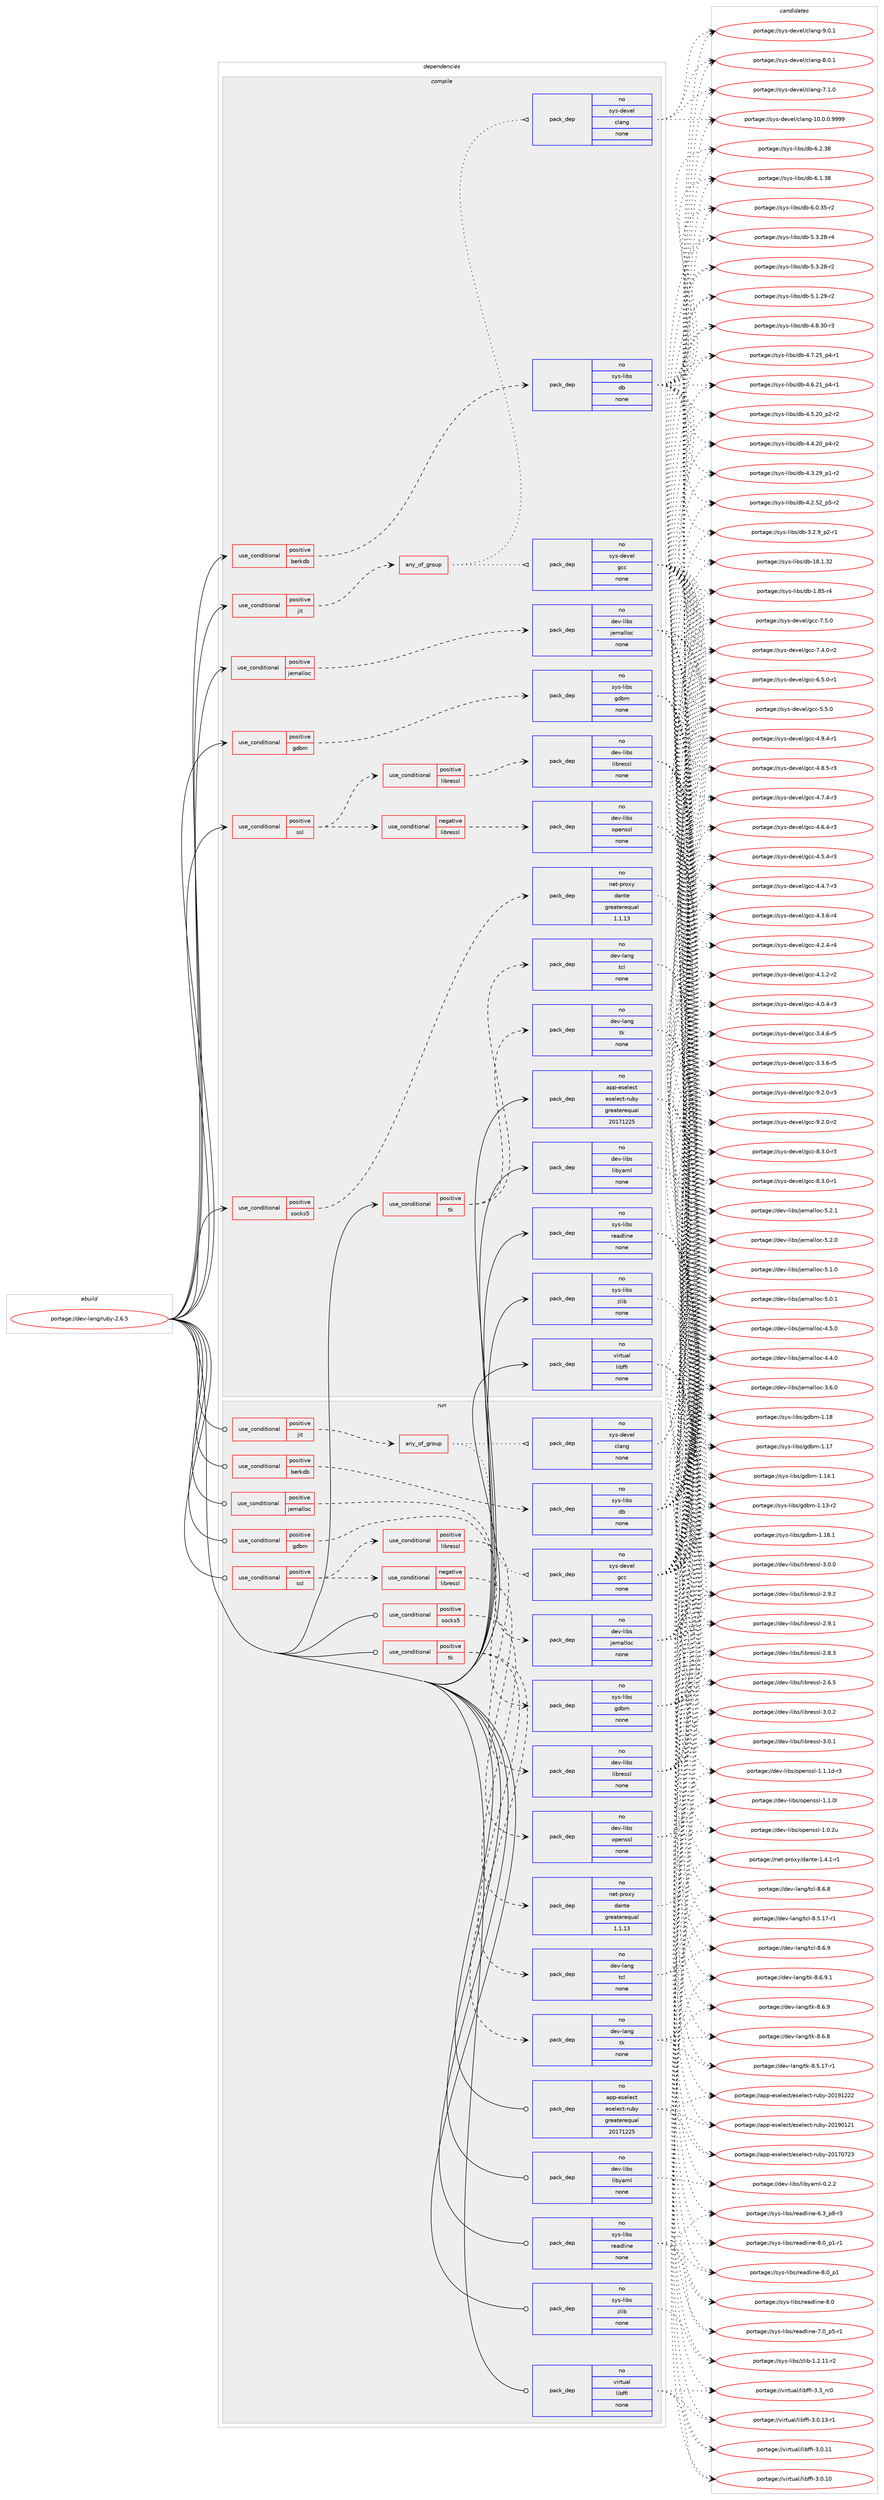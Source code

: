 digraph prolog {

# *************
# Graph options
# *************

newrank=true;
concentrate=true;
compound=true;
graph [rankdir=LR,fontname=Helvetica,fontsize=10,ranksep=1.5];#, ranksep=2.5, nodesep=0.2];
edge  [arrowhead=vee];
node  [fontname=Helvetica,fontsize=10];

# **********
# The ebuild
# **********

subgraph cluster_leftcol {
color=gray;
label=<<i>ebuild</i>>;
id [label="portage://dev-lang/ruby-2.6.5", color=red, width=4, href="../dev-lang/ruby-2.6.5.svg"];
}

# ****************
# The dependencies
# ****************

subgraph cluster_midcol {
color=gray;
label=<<i>dependencies</i>>;
subgraph cluster_compile {
fillcolor="#eeeeee";
style=filled;
label=<<i>compile</i>>;
subgraph cond126862 {
dependency518578 [label=<<TABLE BORDER="0" CELLBORDER="1" CELLSPACING="0" CELLPADDING="4"><TR><TD ROWSPAN="3" CELLPADDING="10">use_conditional</TD></TR><TR><TD>positive</TD></TR><TR><TD>berkdb</TD></TR></TABLE>>, shape=none, color=red];
subgraph pack386271 {
dependency518579 [label=<<TABLE BORDER="0" CELLBORDER="1" CELLSPACING="0" CELLPADDING="4" WIDTH="220"><TR><TD ROWSPAN="6" CELLPADDING="30">pack_dep</TD></TR><TR><TD WIDTH="110">no</TD></TR><TR><TD>sys-libs</TD></TR><TR><TD>db</TD></TR><TR><TD>none</TD></TR><TR><TD></TD></TR></TABLE>>, shape=none, color=blue];
}
dependency518578:e -> dependency518579:w [weight=20,style="dashed",arrowhead="vee"];
}
id:e -> dependency518578:w [weight=20,style="solid",arrowhead="vee"];
subgraph cond126863 {
dependency518580 [label=<<TABLE BORDER="0" CELLBORDER="1" CELLSPACING="0" CELLPADDING="4"><TR><TD ROWSPAN="3" CELLPADDING="10">use_conditional</TD></TR><TR><TD>positive</TD></TR><TR><TD>gdbm</TD></TR></TABLE>>, shape=none, color=red];
subgraph pack386272 {
dependency518581 [label=<<TABLE BORDER="0" CELLBORDER="1" CELLSPACING="0" CELLPADDING="4" WIDTH="220"><TR><TD ROWSPAN="6" CELLPADDING="30">pack_dep</TD></TR><TR><TD WIDTH="110">no</TD></TR><TR><TD>sys-libs</TD></TR><TR><TD>gdbm</TD></TR><TR><TD>none</TD></TR><TR><TD></TD></TR></TABLE>>, shape=none, color=blue];
}
dependency518580:e -> dependency518581:w [weight=20,style="dashed",arrowhead="vee"];
}
id:e -> dependency518580:w [weight=20,style="solid",arrowhead="vee"];
subgraph cond126864 {
dependency518582 [label=<<TABLE BORDER="0" CELLBORDER="1" CELLSPACING="0" CELLPADDING="4"><TR><TD ROWSPAN="3" CELLPADDING="10">use_conditional</TD></TR><TR><TD>positive</TD></TR><TR><TD>jemalloc</TD></TR></TABLE>>, shape=none, color=red];
subgraph pack386273 {
dependency518583 [label=<<TABLE BORDER="0" CELLBORDER="1" CELLSPACING="0" CELLPADDING="4" WIDTH="220"><TR><TD ROWSPAN="6" CELLPADDING="30">pack_dep</TD></TR><TR><TD WIDTH="110">no</TD></TR><TR><TD>dev-libs</TD></TR><TR><TD>jemalloc</TD></TR><TR><TD>none</TD></TR><TR><TD></TD></TR></TABLE>>, shape=none, color=blue];
}
dependency518582:e -> dependency518583:w [weight=20,style="dashed",arrowhead="vee"];
}
id:e -> dependency518582:w [weight=20,style="solid",arrowhead="vee"];
subgraph cond126865 {
dependency518584 [label=<<TABLE BORDER="0" CELLBORDER="1" CELLSPACING="0" CELLPADDING="4"><TR><TD ROWSPAN="3" CELLPADDING="10">use_conditional</TD></TR><TR><TD>positive</TD></TR><TR><TD>jit</TD></TR></TABLE>>, shape=none, color=red];
subgraph any5208 {
dependency518585 [label=<<TABLE BORDER="0" CELLBORDER="1" CELLSPACING="0" CELLPADDING="4"><TR><TD CELLPADDING="10">any_of_group</TD></TR></TABLE>>, shape=none, color=red];subgraph pack386274 {
dependency518586 [label=<<TABLE BORDER="0" CELLBORDER="1" CELLSPACING="0" CELLPADDING="4" WIDTH="220"><TR><TD ROWSPAN="6" CELLPADDING="30">pack_dep</TD></TR><TR><TD WIDTH="110">no</TD></TR><TR><TD>sys-devel</TD></TR><TR><TD>gcc</TD></TR><TR><TD>none</TD></TR><TR><TD></TD></TR></TABLE>>, shape=none, color=blue];
}
dependency518585:e -> dependency518586:w [weight=20,style="dotted",arrowhead="oinv"];
subgraph pack386275 {
dependency518587 [label=<<TABLE BORDER="0" CELLBORDER="1" CELLSPACING="0" CELLPADDING="4" WIDTH="220"><TR><TD ROWSPAN="6" CELLPADDING="30">pack_dep</TD></TR><TR><TD WIDTH="110">no</TD></TR><TR><TD>sys-devel</TD></TR><TR><TD>clang</TD></TR><TR><TD>none</TD></TR><TR><TD></TD></TR></TABLE>>, shape=none, color=blue];
}
dependency518585:e -> dependency518587:w [weight=20,style="dotted",arrowhead="oinv"];
}
dependency518584:e -> dependency518585:w [weight=20,style="dashed",arrowhead="vee"];
}
id:e -> dependency518584:w [weight=20,style="solid",arrowhead="vee"];
subgraph cond126866 {
dependency518588 [label=<<TABLE BORDER="0" CELLBORDER="1" CELLSPACING="0" CELLPADDING="4"><TR><TD ROWSPAN="3" CELLPADDING="10">use_conditional</TD></TR><TR><TD>positive</TD></TR><TR><TD>socks5</TD></TR></TABLE>>, shape=none, color=red];
subgraph pack386276 {
dependency518589 [label=<<TABLE BORDER="0" CELLBORDER="1" CELLSPACING="0" CELLPADDING="4" WIDTH="220"><TR><TD ROWSPAN="6" CELLPADDING="30">pack_dep</TD></TR><TR><TD WIDTH="110">no</TD></TR><TR><TD>net-proxy</TD></TR><TR><TD>dante</TD></TR><TR><TD>greaterequal</TD></TR><TR><TD>1.1.13</TD></TR></TABLE>>, shape=none, color=blue];
}
dependency518588:e -> dependency518589:w [weight=20,style="dashed",arrowhead="vee"];
}
id:e -> dependency518588:w [weight=20,style="solid",arrowhead="vee"];
subgraph cond126867 {
dependency518590 [label=<<TABLE BORDER="0" CELLBORDER="1" CELLSPACING="0" CELLPADDING="4"><TR><TD ROWSPAN="3" CELLPADDING="10">use_conditional</TD></TR><TR><TD>positive</TD></TR><TR><TD>ssl</TD></TR></TABLE>>, shape=none, color=red];
subgraph cond126868 {
dependency518591 [label=<<TABLE BORDER="0" CELLBORDER="1" CELLSPACING="0" CELLPADDING="4"><TR><TD ROWSPAN="3" CELLPADDING="10">use_conditional</TD></TR><TR><TD>negative</TD></TR><TR><TD>libressl</TD></TR></TABLE>>, shape=none, color=red];
subgraph pack386277 {
dependency518592 [label=<<TABLE BORDER="0" CELLBORDER="1" CELLSPACING="0" CELLPADDING="4" WIDTH="220"><TR><TD ROWSPAN="6" CELLPADDING="30">pack_dep</TD></TR><TR><TD WIDTH="110">no</TD></TR><TR><TD>dev-libs</TD></TR><TR><TD>openssl</TD></TR><TR><TD>none</TD></TR><TR><TD></TD></TR></TABLE>>, shape=none, color=blue];
}
dependency518591:e -> dependency518592:w [weight=20,style="dashed",arrowhead="vee"];
}
dependency518590:e -> dependency518591:w [weight=20,style="dashed",arrowhead="vee"];
subgraph cond126869 {
dependency518593 [label=<<TABLE BORDER="0" CELLBORDER="1" CELLSPACING="0" CELLPADDING="4"><TR><TD ROWSPAN="3" CELLPADDING="10">use_conditional</TD></TR><TR><TD>positive</TD></TR><TR><TD>libressl</TD></TR></TABLE>>, shape=none, color=red];
subgraph pack386278 {
dependency518594 [label=<<TABLE BORDER="0" CELLBORDER="1" CELLSPACING="0" CELLPADDING="4" WIDTH="220"><TR><TD ROWSPAN="6" CELLPADDING="30">pack_dep</TD></TR><TR><TD WIDTH="110">no</TD></TR><TR><TD>dev-libs</TD></TR><TR><TD>libressl</TD></TR><TR><TD>none</TD></TR><TR><TD></TD></TR></TABLE>>, shape=none, color=blue];
}
dependency518593:e -> dependency518594:w [weight=20,style="dashed",arrowhead="vee"];
}
dependency518590:e -> dependency518593:w [weight=20,style="dashed",arrowhead="vee"];
}
id:e -> dependency518590:w [weight=20,style="solid",arrowhead="vee"];
subgraph cond126870 {
dependency518595 [label=<<TABLE BORDER="0" CELLBORDER="1" CELLSPACING="0" CELLPADDING="4"><TR><TD ROWSPAN="3" CELLPADDING="10">use_conditional</TD></TR><TR><TD>positive</TD></TR><TR><TD>tk</TD></TR></TABLE>>, shape=none, color=red];
subgraph pack386279 {
dependency518596 [label=<<TABLE BORDER="0" CELLBORDER="1" CELLSPACING="0" CELLPADDING="4" WIDTH="220"><TR><TD ROWSPAN="6" CELLPADDING="30">pack_dep</TD></TR><TR><TD WIDTH="110">no</TD></TR><TR><TD>dev-lang</TD></TR><TR><TD>tcl</TD></TR><TR><TD>none</TD></TR><TR><TD></TD></TR></TABLE>>, shape=none, color=blue];
}
dependency518595:e -> dependency518596:w [weight=20,style="dashed",arrowhead="vee"];
subgraph pack386280 {
dependency518597 [label=<<TABLE BORDER="0" CELLBORDER="1" CELLSPACING="0" CELLPADDING="4" WIDTH="220"><TR><TD ROWSPAN="6" CELLPADDING="30">pack_dep</TD></TR><TR><TD WIDTH="110">no</TD></TR><TR><TD>dev-lang</TD></TR><TR><TD>tk</TD></TR><TR><TD>none</TD></TR><TR><TD></TD></TR></TABLE>>, shape=none, color=blue];
}
dependency518595:e -> dependency518597:w [weight=20,style="dashed",arrowhead="vee"];
}
id:e -> dependency518595:w [weight=20,style="solid",arrowhead="vee"];
subgraph pack386281 {
dependency518598 [label=<<TABLE BORDER="0" CELLBORDER="1" CELLSPACING="0" CELLPADDING="4" WIDTH="220"><TR><TD ROWSPAN="6" CELLPADDING="30">pack_dep</TD></TR><TR><TD WIDTH="110">no</TD></TR><TR><TD>app-eselect</TD></TR><TR><TD>eselect-ruby</TD></TR><TR><TD>greaterequal</TD></TR><TR><TD>20171225</TD></TR></TABLE>>, shape=none, color=blue];
}
id:e -> dependency518598:w [weight=20,style="solid",arrowhead="vee"];
subgraph pack386282 {
dependency518599 [label=<<TABLE BORDER="0" CELLBORDER="1" CELLSPACING="0" CELLPADDING="4" WIDTH="220"><TR><TD ROWSPAN="6" CELLPADDING="30">pack_dep</TD></TR><TR><TD WIDTH="110">no</TD></TR><TR><TD>dev-libs</TD></TR><TR><TD>libyaml</TD></TR><TR><TD>none</TD></TR><TR><TD></TD></TR></TABLE>>, shape=none, color=blue];
}
id:e -> dependency518599:w [weight=20,style="solid",arrowhead="vee"];
subgraph pack386283 {
dependency518600 [label=<<TABLE BORDER="0" CELLBORDER="1" CELLSPACING="0" CELLPADDING="4" WIDTH="220"><TR><TD ROWSPAN="6" CELLPADDING="30">pack_dep</TD></TR><TR><TD WIDTH="110">no</TD></TR><TR><TD>sys-libs</TD></TR><TR><TD>readline</TD></TR><TR><TD>none</TD></TR><TR><TD></TD></TR></TABLE>>, shape=none, color=blue];
}
id:e -> dependency518600:w [weight=20,style="solid",arrowhead="vee"];
subgraph pack386284 {
dependency518601 [label=<<TABLE BORDER="0" CELLBORDER="1" CELLSPACING="0" CELLPADDING="4" WIDTH="220"><TR><TD ROWSPAN="6" CELLPADDING="30">pack_dep</TD></TR><TR><TD WIDTH="110">no</TD></TR><TR><TD>sys-libs</TD></TR><TR><TD>zlib</TD></TR><TR><TD>none</TD></TR><TR><TD></TD></TR></TABLE>>, shape=none, color=blue];
}
id:e -> dependency518601:w [weight=20,style="solid",arrowhead="vee"];
subgraph pack386285 {
dependency518602 [label=<<TABLE BORDER="0" CELLBORDER="1" CELLSPACING="0" CELLPADDING="4" WIDTH="220"><TR><TD ROWSPAN="6" CELLPADDING="30">pack_dep</TD></TR><TR><TD WIDTH="110">no</TD></TR><TR><TD>virtual</TD></TR><TR><TD>libffi</TD></TR><TR><TD>none</TD></TR><TR><TD></TD></TR></TABLE>>, shape=none, color=blue];
}
id:e -> dependency518602:w [weight=20,style="solid",arrowhead="vee"];
}
subgraph cluster_compileandrun {
fillcolor="#eeeeee";
style=filled;
label=<<i>compile and run</i>>;
}
subgraph cluster_run {
fillcolor="#eeeeee";
style=filled;
label=<<i>run</i>>;
subgraph cond126871 {
dependency518603 [label=<<TABLE BORDER="0" CELLBORDER="1" CELLSPACING="0" CELLPADDING="4"><TR><TD ROWSPAN="3" CELLPADDING="10">use_conditional</TD></TR><TR><TD>positive</TD></TR><TR><TD>berkdb</TD></TR></TABLE>>, shape=none, color=red];
subgraph pack386286 {
dependency518604 [label=<<TABLE BORDER="0" CELLBORDER="1" CELLSPACING="0" CELLPADDING="4" WIDTH="220"><TR><TD ROWSPAN="6" CELLPADDING="30">pack_dep</TD></TR><TR><TD WIDTH="110">no</TD></TR><TR><TD>sys-libs</TD></TR><TR><TD>db</TD></TR><TR><TD>none</TD></TR><TR><TD></TD></TR></TABLE>>, shape=none, color=blue];
}
dependency518603:e -> dependency518604:w [weight=20,style="dashed",arrowhead="vee"];
}
id:e -> dependency518603:w [weight=20,style="solid",arrowhead="odot"];
subgraph cond126872 {
dependency518605 [label=<<TABLE BORDER="0" CELLBORDER="1" CELLSPACING="0" CELLPADDING="4"><TR><TD ROWSPAN="3" CELLPADDING="10">use_conditional</TD></TR><TR><TD>positive</TD></TR><TR><TD>gdbm</TD></TR></TABLE>>, shape=none, color=red];
subgraph pack386287 {
dependency518606 [label=<<TABLE BORDER="0" CELLBORDER="1" CELLSPACING="0" CELLPADDING="4" WIDTH="220"><TR><TD ROWSPAN="6" CELLPADDING="30">pack_dep</TD></TR><TR><TD WIDTH="110">no</TD></TR><TR><TD>sys-libs</TD></TR><TR><TD>gdbm</TD></TR><TR><TD>none</TD></TR><TR><TD></TD></TR></TABLE>>, shape=none, color=blue];
}
dependency518605:e -> dependency518606:w [weight=20,style="dashed",arrowhead="vee"];
}
id:e -> dependency518605:w [weight=20,style="solid",arrowhead="odot"];
subgraph cond126873 {
dependency518607 [label=<<TABLE BORDER="0" CELLBORDER="1" CELLSPACING="0" CELLPADDING="4"><TR><TD ROWSPAN="3" CELLPADDING="10">use_conditional</TD></TR><TR><TD>positive</TD></TR><TR><TD>jemalloc</TD></TR></TABLE>>, shape=none, color=red];
subgraph pack386288 {
dependency518608 [label=<<TABLE BORDER="0" CELLBORDER="1" CELLSPACING="0" CELLPADDING="4" WIDTH="220"><TR><TD ROWSPAN="6" CELLPADDING="30">pack_dep</TD></TR><TR><TD WIDTH="110">no</TD></TR><TR><TD>dev-libs</TD></TR><TR><TD>jemalloc</TD></TR><TR><TD>none</TD></TR><TR><TD></TD></TR></TABLE>>, shape=none, color=blue];
}
dependency518607:e -> dependency518608:w [weight=20,style="dashed",arrowhead="vee"];
}
id:e -> dependency518607:w [weight=20,style="solid",arrowhead="odot"];
subgraph cond126874 {
dependency518609 [label=<<TABLE BORDER="0" CELLBORDER="1" CELLSPACING="0" CELLPADDING="4"><TR><TD ROWSPAN="3" CELLPADDING="10">use_conditional</TD></TR><TR><TD>positive</TD></TR><TR><TD>jit</TD></TR></TABLE>>, shape=none, color=red];
subgraph any5209 {
dependency518610 [label=<<TABLE BORDER="0" CELLBORDER="1" CELLSPACING="0" CELLPADDING="4"><TR><TD CELLPADDING="10">any_of_group</TD></TR></TABLE>>, shape=none, color=red];subgraph pack386289 {
dependency518611 [label=<<TABLE BORDER="0" CELLBORDER="1" CELLSPACING="0" CELLPADDING="4" WIDTH="220"><TR><TD ROWSPAN="6" CELLPADDING="30">pack_dep</TD></TR><TR><TD WIDTH="110">no</TD></TR><TR><TD>sys-devel</TD></TR><TR><TD>gcc</TD></TR><TR><TD>none</TD></TR><TR><TD></TD></TR></TABLE>>, shape=none, color=blue];
}
dependency518610:e -> dependency518611:w [weight=20,style="dotted",arrowhead="oinv"];
subgraph pack386290 {
dependency518612 [label=<<TABLE BORDER="0" CELLBORDER="1" CELLSPACING="0" CELLPADDING="4" WIDTH="220"><TR><TD ROWSPAN="6" CELLPADDING="30">pack_dep</TD></TR><TR><TD WIDTH="110">no</TD></TR><TR><TD>sys-devel</TD></TR><TR><TD>clang</TD></TR><TR><TD>none</TD></TR><TR><TD></TD></TR></TABLE>>, shape=none, color=blue];
}
dependency518610:e -> dependency518612:w [weight=20,style="dotted",arrowhead="oinv"];
}
dependency518609:e -> dependency518610:w [weight=20,style="dashed",arrowhead="vee"];
}
id:e -> dependency518609:w [weight=20,style="solid",arrowhead="odot"];
subgraph cond126875 {
dependency518613 [label=<<TABLE BORDER="0" CELLBORDER="1" CELLSPACING="0" CELLPADDING="4"><TR><TD ROWSPAN="3" CELLPADDING="10">use_conditional</TD></TR><TR><TD>positive</TD></TR><TR><TD>socks5</TD></TR></TABLE>>, shape=none, color=red];
subgraph pack386291 {
dependency518614 [label=<<TABLE BORDER="0" CELLBORDER="1" CELLSPACING="0" CELLPADDING="4" WIDTH="220"><TR><TD ROWSPAN="6" CELLPADDING="30">pack_dep</TD></TR><TR><TD WIDTH="110">no</TD></TR><TR><TD>net-proxy</TD></TR><TR><TD>dante</TD></TR><TR><TD>greaterequal</TD></TR><TR><TD>1.1.13</TD></TR></TABLE>>, shape=none, color=blue];
}
dependency518613:e -> dependency518614:w [weight=20,style="dashed",arrowhead="vee"];
}
id:e -> dependency518613:w [weight=20,style="solid",arrowhead="odot"];
subgraph cond126876 {
dependency518615 [label=<<TABLE BORDER="0" CELLBORDER="1" CELLSPACING="0" CELLPADDING="4"><TR><TD ROWSPAN="3" CELLPADDING="10">use_conditional</TD></TR><TR><TD>positive</TD></TR><TR><TD>ssl</TD></TR></TABLE>>, shape=none, color=red];
subgraph cond126877 {
dependency518616 [label=<<TABLE BORDER="0" CELLBORDER="1" CELLSPACING="0" CELLPADDING="4"><TR><TD ROWSPAN="3" CELLPADDING="10">use_conditional</TD></TR><TR><TD>negative</TD></TR><TR><TD>libressl</TD></TR></TABLE>>, shape=none, color=red];
subgraph pack386292 {
dependency518617 [label=<<TABLE BORDER="0" CELLBORDER="1" CELLSPACING="0" CELLPADDING="4" WIDTH="220"><TR><TD ROWSPAN="6" CELLPADDING="30">pack_dep</TD></TR><TR><TD WIDTH="110">no</TD></TR><TR><TD>dev-libs</TD></TR><TR><TD>openssl</TD></TR><TR><TD>none</TD></TR><TR><TD></TD></TR></TABLE>>, shape=none, color=blue];
}
dependency518616:e -> dependency518617:w [weight=20,style="dashed",arrowhead="vee"];
}
dependency518615:e -> dependency518616:w [weight=20,style="dashed",arrowhead="vee"];
subgraph cond126878 {
dependency518618 [label=<<TABLE BORDER="0" CELLBORDER="1" CELLSPACING="0" CELLPADDING="4"><TR><TD ROWSPAN="3" CELLPADDING="10">use_conditional</TD></TR><TR><TD>positive</TD></TR><TR><TD>libressl</TD></TR></TABLE>>, shape=none, color=red];
subgraph pack386293 {
dependency518619 [label=<<TABLE BORDER="0" CELLBORDER="1" CELLSPACING="0" CELLPADDING="4" WIDTH="220"><TR><TD ROWSPAN="6" CELLPADDING="30">pack_dep</TD></TR><TR><TD WIDTH="110">no</TD></TR><TR><TD>dev-libs</TD></TR><TR><TD>libressl</TD></TR><TR><TD>none</TD></TR><TR><TD></TD></TR></TABLE>>, shape=none, color=blue];
}
dependency518618:e -> dependency518619:w [weight=20,style="dashed",arrowhead="vee"];
}
dependency518615:e -> dependency518618:w [weight=20,style="dashed",arrowhead="vee"];
}
id:e -> dependency518615:w [weight=20,style="solid",arrowhead="odot"];
subgraph cond126879 {
dependency518620 [label=<<TABLE BORDER="0" CELLBORDER="1" CELLSPACING="0" CELLPADDING="4"><TR><TD ROWSPAN="3" CELLPADDING="10">use_conditional</TD></TR><TR><TD>positive</TD></TR><TR><TD>tk</TD></TR></TABLE>>, shape=none, color=red];
subgraph pack386294 {
dependency518621 [label=<<TABLE BORDER="0" CELLBORDER="1" CELLSPACING="0" CELLPADDING="4" WIDTH="220"><TR><TD ROWSPAN="6" CELLPADDING="30">pack_dep</TD></TR><TR><TD WIDTH="110">no</TD></TR><TR><TD>dev-lang</TD></TR><TR><TD>tcl</TD></TR><TR><TD>none</TD></TR><TR><TD></TD></TR></TABLE>>, shape=none, color=blue];
}
dependency518620:e -> dependency518621:w [weight=20,style="dashed",arrowhead="vee"];
subgraph pack386295 {
dependency518622 [label=<<TABLE BORDER="0" CELLBORDER="1" CELLSPACING="0" CELLPADDING="4" WIDTH="220"><TR><TD ROWSPAN="6" CELLPADDING="30">pack_dep</TD></TR><TR><TD WIDTH="110">no</TD></TR><TR><TD>dev-lang</TD></TR><TR><TD>tk</TD></TR><TR><TD>none</TD></TR><TR><TD></TD></TR></TABLE>>, shape=none, color=blue];
}
dependency518620:e -> dependency518622:w [weight=20,style="dashed",arrowhead="vee"];
}
id:e -> dependency518620:w [weight=20,style="solid",arrowhead="odot"];
subgraph pack386296 {
dependency518623 [label=<<TABLE BORDER="0" CELLBORDER="1" CELLSPACING="0" CELLPADDING="4" WIDTH="220"><TR><TD ROWSPAN="6" CELLPADDING="30">pack_dep</TD></TR><TR><TD WIDTH="110">no</TD></TR><TR><TD>app-eselect</TD></TR><TR><TD>eselect-ruby</TD></TR><TR><TD>greaterequal</TD></TR><TR><TD>20171225</TD></TR></TABLE>>, shape=none, color=blue];
}
id:e -> dependency518623:w [weight=20,style="solid",arrowhead="odot"];
subgraph pack386297 {
dependency518624 [label=<<TABLE BORDER="0" CELLBORDER="1" CELLSPACING="0" CELLPADDING="4" WIDTH="220"><TR><TD ROWSPAN="6" CELLPADDING="30">pack_dep</TD></TR><TR><TD WIDTH="110">no</TD></TR><TR><TD>dev-libs</TD></TR><TR><TD>libyaml</TD></TR><TR><TD>none</TD></TR><TR><TD></TD></TR></TABLE>>, shape=none, color=blue];
}
id:e -> dependency518624:w [weight=20,style="solid",arrowhead="odot"];
subgraph pack386298 {
dependency518625 [label=<<TABLE BORDER="0" CELLBORDER="1" CELLSPACING="0" CELLPADDING="4" WIDTH="220"><TR><TD ROWSPAN="6" CELLPADDING="30">pack_dep</TD></TR><TR><TD WIDTH="110">no</TD></TR><TR><TD>sys-libs</TD></TR><TR><TD>readline</TD></TR><TR><TD>none</TD></TR><TR><TD></TD></TR></TABLE>>, shape=none, color=blue];
}
id:e -> dependency518625:w [weight=20,style="solid",arrowhead="odot"];
subgraph pack386299 {
dependency518626 [label=<<TABLE BORDER="0" CELLBORDER="1" CELLSPACING="0" CELLPADDING="4" WIDTH="220"><TR><TD ROWSPAN="6" CELLPADDING="30">pack_dep</TD></TR><TR><TD WIDTH="110">no</TD></TR><TR><TD>sys-libs</TD></TR><TR><TD>zlib</TD></TR><TR><TD>none</TD></TR><TR><TD></TD></TR></TABLE>>, shape=none, color=blue];
}
id:e -> dependency518626:w [weight=20,style="solid",arrowhead="odot"];
subgraph pack386300 {
dependency518627 [label=<<TABLE BORDER="0" CELLBORDER="1" CELLSPACING="0" CELLPADDING="4" WIDTH="220"><TR><TD ROWSPAN="6" CELLPADDING="30">pack_dep</TD></TR><TR><TD WIDTH="110">no</TD></TR><TR><TD>virtual</TD></TR><TR><TD>libffi</TD></TR><TR><TD>none</TD></TR><TR><TD></TD></TR></TABLE>>, shape=none, color=blue];
}
id:e -> dependency518627:w [weight=20,style="solid",arrowhead="odot"];
}
}

# **************
# The candidates
# **************

subgraph cluster_choices {
rank=same;
color=gray;
label=<<i>candidates</i>>;

subgraph choice386271 {
color=black;
nodesep=1;
choice1151211154510810598115471009845544650465156 [label="portage://sys-libs/db-6.2.38", color=red, width=4,href="../sys-libs/db-6.2.38.svg"];
choice1151211154510810598115471009845544649465156 [label="portage://sys-libs/db-6.1.38", color=red, width=4,href="../sys-libs/db-6.1.38.svg"];
choice11512111545108105981154710098455446484651534511450 [label="portage://sys-libs/db-6.0.35-r2", color=red, width=4,href="../sys-libs/db-6.0.35-r2.svg"];
choice11512111545108105981154710098455346514650564511452 [label="portage://sys-libs/db-5.3.28-r4", color=red, width=4,href="../sys-libs/db-5.3.28-r4.svg"];
choice11512111545108105981154710098455346514650564511450 [label="portage://sys-libs/db-5.3.28-r2", color=red, width=4,href="../sys-libs/db-5.3.28-r2.svg"];
choice11512111545108105981154710098455346494650574511450 [label="portage://sys-libs/db-5.1.29-r2", color=red, width=4,href="../sys-libs/db-5.1.29-r2.svg"];
choice11512111545108105981154710098455246564651484511451 [label="portage://sys-libs/db-4.8.30-r3", color=red, width=4,href="../sys-libs/db-4.8.30-r3.svg"];
choice115121115451081059811547100984552465546505395112524511449 [label="portage://sys-libs/db-4.7.25_p4-r1", color=red, width=4,href="../sys-libs/db-4.7.25_p4-r1.svg"];
choice115121115451081059811547100984552465446504995112524511449 [label="portage://sys-libs/db-4.6.21_p4-r1", color=red, width=4,href="../sys-libs/db-4.6.21_p4-r1.svg"];
choice115121115451081059811547100984552465346504895112504511450 [label="portage://sys-libs/db-4.5.20_p2-r2", color=red, width=4,href="../sys-libs/db-4.5.20_p2-r2.svg"];
choice115121115451081059811547100984552465246504895112524511450 [label="portage://sys-libs/db-4.4.20_p4-r2", color=red, width=4,href="../sys-libs/db-4.4.20_p4-r2.svg"];
choice115121115451081059811547100984552465146505795112494511450 [label="portage://sys-libs/db-4.3.29_p1-r2", color=red, width=4,href="../sys-libs/db-4.3.29_p1-r2.svg"];
choice115121115451081059811547100984552465046535095112534511450 [label="portage://sys-libs/db-4.2.52_p5-r2", color=red, width=4,href="../sys-libs/db-4.2.52_p5-r2.svg"];
choice1151211154510810598115471009845514650465795112504511449 [label="portage://sys-libs/db-3.2.9_p2-r1", color=red, width=4,href="../sys-libs/db-3.2.9_p2-r1.svg"];
choice115121115451081059811547100984549564649465150 [label="portage://sys-libs/db-18.1.32", color=red, width=4,href="../sys-libs/db-18.1.32.svg"];
choice1151211154510810598115471009845494656534511452 [label="portage://sys-libs/db-1.85-r4", color=red, width=4,href="../sys-libs/db-1.85-r4.svg"];
dependency518579:e -> choice1151211154510810598115471009845544650465156:w [style=dotted,weight="100"];
dependency518579:e -> choice1151211154510810598115471009845544649465156:w [style=dotted,weight="100"];
dependency518579:e -> choice11512111545108105981154710098455446484651534511450:w [style=dotted,weight="100"];
dependency518579:e -> choice11512111545108105981154710098455346514650564511452:w [style=dotted,weight="100"];
dependency518579:e -> choice11512111545108105981154710098455346514650564511450:w [style=dotted,weight="100"];
dependency518579:e -> choice11512111545108105981154710098455346494650574511450:w [style=dotted,weight="100"];
dependency518579:e -> choice11512111545108105981154710098455246564651484511451:w [style=dotted,weight="100"];
dependency518579:e -> choice115121115451081059811547100984552465546505395112524511449:w [style=dotted,weight="100"];
dependency518579:e -> choice115121115451081059811547100984552465446504995112524511449:w [style=dotted,weight="100"];
dependency518579:e -> choice115121115451081059811547100984552465346504895112504511450:w [style=dotted,weight="100"];
dependency518579:e -> choice115121115451081059811547100984552465246504895112524511450:w [style=dotted,weight="100"];
dependency518579:e -> choice115121115451081059811547100984552465146505795112494511450:w [style=dotted,weight="100"];
dependency518579:e -> choice115121115451081059811547100984552465046535095112534511450:w [style=dotted,weight="100"];
dependency518579:e -> choice1151211154510810598115471009845514650465795112504511449:w [style=dotted,weight="100"];
dependency518579:e -> choice115121115451081059811547100984549564649465150:w [style=dotted,weight="100"];
dependency518579:e -> choice1151211154510810598115471009845494656534511452:w [style=dotted,weight="100"];
}
subgraph choice386272 {
color=black;
nodesep=1;
choice1151211154510810598115471031009810945494649564649 [label="portage://sys-libs/gdbm-1.18.1", color=red, width=4,href="../sys-libs/gdbm-1.18.1.svg"];
choice115121115451081059811547103100981094549464956 [label="portage://sys-libs/gdbm-1.18", color=red, width=4,href="../sys-libs/gdbm-1.18.svg"];
choice115121115451081059811547103100981094549464955 [label="portage://sys-libs/gdbm-1.17", color=red, width=4,href="../sys-libs/gdbm-1.17.svg"];
choice1151211154510810598115471031009810945494649524649 [label="portage://sys-libs/gdbm-1.14.1", color=red, width=4,href="../sys-libs/gdbm-1.14.1.svg"];
choice1151211154510810598115471031009810945494649514511450 [label="portage://sys-libs/gdbm-1.13-r2", color=red, width=4,href="../sys-libs/gdbm-1.13-r2.svg"];
dependency518581:e -> choice1151211154510810598115471031009810945494649564649:w [style=dotted,weight="100"];
dependency518581:e -> choice115121115451081059811547103100981094549464956:w [style=dotted,weight="100"];
dependency518581:e -> choice115121115451081059811547103100981094549464955:w [style=dotted,weight="100"];
dependency518581:e -> choice1151211154510810598115471031009810945494649524649:w [style=dotted,weight="100"];
dependency518581:e -> choice1151211154510810598115471031009810945494649514511450:w [style=dotted,weight="100"];
}
subgraph choice386273 {
color=black;
nodesep=1;
choice1001011184510810598115471061011099710810811199455346504649 [label="portage://dev-libs/jemalloc-5.2.1", color=red, width=4,href="../dev-libs/jemalloc-5.2.1.svg"];
choice1001011184510810598115471061011099710810811199455346504648 [label="portage://dev-libs/jemalloc-5.2.0", color=red, width=4,href="../dev-libs/jemalloc-5.2.0.svg"];
choice1001011184510810598115471061011099710810811199455346494648 [label="portage://dev-libs/jemalloc-5.1.0", color=red, width=4,href="../dev-libs/jemalloc-5.1.0.svg"];
choice1001011184510810598115471061011099710810811199455346484649 [label="portage://dev-libs/jemalloc-5.0.1", color=red, width=4,href="../dev-libs/jemalloc-5.0.1.svg"];
choice1001011184510810598115471061011099710810811199455246534648 [label="portage://dev-libs/jemalloc-4.5.0", color=red, width=4,href="../dev-libs/jemalloc-4.5.0.svg"];
choice1001011184510810598115471061011099710810811199455246524648 [label="portage://dev-libs/jemalloc-4.4.0", color=red, width=4,href="../dev-libs/jemalloc-4.4.0.svg"];
choice1001011184510810598115471061011099710810811199455146544648 [label="portage://dev-libs/jemalloc-3.6.0", color=red, width=4,href="../dev-libs/jemalloc-3.6.0.svg"];
dependency518583:e -> choice1001011184510810598115471061011099710810811199455346504649:w [style=dotted,weight="100"];
dependency518583:e -> choice1001011184510810598115471061011099710810811199455346504648:w [style=dotted,weight="100"];
dependency518583:e -> choice1001011184510810598115471061011099710810811199455346494648:w [style=dotted,weight="100"];
dependency518583:e -> choice1001011184510810598115471061011099710810811199455346484649:w [style=dotted,weight="100"];
dependency518583:e -> choice1001011184510810598115471061011099710810811199455246534648:w [style=dotted,weight="100"];
dependency518583:e -> choice1001011184510810598115471061011099710810811199455246524648:w [style=dotted,weight="100"];
dependency518583:e -> choice1001011184510810598115471061011099710810811199455146544648:w [style=dotted,weight="100"];
}
subgraph choice386274 {
color=black;
nodesep=1;
choice115121115451001011181011084710399994557465046484511451 [label="portage://sys-devel/gcc-9.2.0-r3", color=red, width=4,href="../sys-devel/gcc-9.2.0-r3.svg"];
choice115121115451001011181011084710399994557465046484511450 [label="portage://sys-devel/gcc-9.2.0-r2", color=red, width=4,href="../sys-devel/gcc-9.2.0-r2.svg"];
choice115121115451001011181011084710399994556465146484511451 [label="portage://sys-devel/gcc-8.3.0-r3", color=red, width=4,href="../sys-devel/gcc-8.3.0-r3.svg"];
choice115121115451001011181011084710399994556465146484511449 [label="portage://sys-devel/gcc-8.3.0-r1", color=red, width=4,href="../sys-devel/gcc-8.3.0-r1.svg"];
choice11512111545100101118101108471039999455546534648 [label="portage://sys-devel/gcc-7.5.0", color=red, width=4,href="../sys-devel/gcc-7.5.0.svg"];
choice115121115451001011181011084710399994555465246484511450 [label="portage://sys-devel/gcc-7.4.0-r2", color=red, width=4,href="../sys-devel/gcc-7.4.0-r2.svg"];
choice115121115451001011181011084710399994554465346484511449 [label="portage://sys-devel/gcc-6.5.0-r1", color=red, width=4,href="../sys-devel/gcc-6.5.0-r1.svg"];
choice11512111545100101118101108471039999455346534648 [label="portage://sys-devel/gcc-5.5.0", color=red, width=4,href="../sys-devel/gcc-5.5.0.svg"];
choice115121115451001011181011084710399994552465746524511449 [label="portage://sys-devel/gcc-4.9.4-r1", color=red, width=4,href="../sys-devel/gcc-4.9.4-r1.svg"];
choice115121115451001011181011084710399994552465646534511451 [label="portage://sys-devel/gcc-4.8.5-r3", color=red, width=4,href="../sys-devel/gcc-4.8.5-r3.svg"];
choice115121115451001011181011084710399994552465546524511451 [label="portage://sys-devel/gcc-4.7.4-r3", color=red, width=4,href="../sys-devel/gcc-4.7.4-r3.svg"];
choice115121115451001011181011084710399994552465446524511451 [label="portage://sys-devel/gcc-4.6.4-r3", color=red, width=4,href="../sys-devel/gcc-4.6.4-r3.svg"];
choice115121115451001011181011084710399994552465346524511451 [label="portage://sys-devel/gcc-4.5.4-r3", color=red, width=4,href="../sys-devel/gcc-4.5.4-r3.svg"];
choice115121115451001011181011084710399994552465246554511451 [label="portage://sys-devel/gcc-4.4.7-r3", color=red, width=4,href="../sys-devel/gcc-4.4.7-r3.svg"];
choice115121115451001011181011084710399994552465146544511452 [label="portage://sys-devel/gcc-4.3.6-r4", color=red, width=4,href="../sys-devel/gcc-4.3.6-r4.svg"];
choice115121115451001011181011084710399994552465046524511452 [label="portage://sys-devel/gcc-4.2.4-r4", color=red, width=4,href="../sys-devel/gcc-4.2.4-r4.svg"];
choice115121115451001011181011084710399994552464946504511450 [label="portage://sys-devel/gcc-4.1.2-r2", color=red, width=4,href="../sys-devel/gcc-4.1.2-r2.svg"];
choice115121115451001011181011084710399994552464846524511451 [label="portage://sys-devel/gcc-4.0.4-r3", color=red, width=4,href="../sys-devel/gcc-4.0.4-r3.svg"];
choice115121115451001011181011084710399994551465246544511453 [label="portage://sys-devel/gcc-3.4.6-r5", color=red, width=4,href="../sys-devel/gcc-3.4.6-r5.svg"];
choice115121115451001011181011084710399994551465146544511453 [label="portage://sys-devel/gcc-3.3.6-r5", color=red, width=4,href="../sys-devel/gcc-3.3.6-r5.svg"];
dependency518586:e -> choice115121115451001011181011084710399994557465046484511451:w [style=dotted,weight="100"];
dependency518586:e -> choice115121115451001011181011084710399994557465046484511450:w [style=dotted,weight="100"];
dependency518586:e -> choice115121115451001011181011084710399994556465146484511451:w [style=dotted,weight="100"];
dependency518586:e -> choice115121115451001011181011084710399994556465146484511449:w [style=dotted,weight="100"];
dependency518586:e -> choice11512111545100101118101108471039999455546534648:w [style=dotted,weight="100"];
dependency518586:e -> choice115121115451001011181011084710399994555465246484511450:w [style=dotted,weight="100"];
dependency518586:e -> choice115121115451001011181011084710399994554465346484511449:w [style=dotted,weight="100"];
dependency518586:e -> choice11512111545100101118101108471039999455346534648:w [style=dotted,weight="100"];
dependency518586:e -> choice115121115451001011181011084710399994552465746524511449:w [style=dotted,weight="100"];
dependency518586:e -> choice115121115451001011181011084710399994552465646534511451:w [style=dotted,weight="100"];
dependency518586:e -> choice115121115451001011181011084710399994552465546524511451:w [style=dotted,weight="100"];
dependency518586:e -> choice115121115451001011181011084710399994552465446524511451:w [style=dotted,weight="100"];
dependency518586:e -> choice115121115451001011181011084710399994552465346524511451:w [style=dotted,weight="100"];
dependency518586:e -> choice115121115451001011181011084710399994552465246554511451:w [style=dotted,weight="100"];
dependency518586:e -> choice115121115451001011181011084710399994552465146544511452:w [style=dotted,weight="100"];
dependency518586:e -> choice115121115451001011181011084710399994552465046524511452:w [style=dotted,weight="100"];
dependency518586:e -> choice115121115451001011181011084710399994552464946504511450:w [style=dotted,weight="100"];
dependency518586:e -> choice115121115451001011181011084710399994552464846524511451:w [style=dotted,weight="100"];
dependency518586:e -> choice115121115451001011181011084710399994551465246544511453:w [style=dotted,weight="100"];
dependency518586:e -> choice115121115451001011181011084710399994551465146544511453:w [style=dotted,weight="100"];
}
subgraph choice386275 {
color=black;
nodesep=1;
choice11512111545100101118101108479910897110103455746484649 [label="portage://sys-devel/clang-9.0.1", color=red, width=4,href="../sys-devel/clang-9.0.1.svg"];
choice11512111545100101118101108479910897110103455646484649 [label="portage://sys-devel/clang-8.0.1", color=red, width=4,href="../sys-devel/clang-8.0.1.svg"];
choice11512111545100101118101108479910897110103455546494648 [label="portage://sys-devel/clang-7.1.0", color=red, width=4,href="../sys-devel/clang-7.1.0.svg"];
choice11512111545100101118101108479910897110103454948464846484657575757 [label="portage://sys-devel/clang-10.0.0.9999", color=red, width=4,href="../sys-devel/clang-10.0.0.9999.svg"];
dependency518587:e -> choice11512111545100101118101108479910897110103455746484649:w [style=dotted,weight="100"];
dependency518587:e -> choice11512111545100101118101108479910897110103455646484649:w [style=dotted,weight="100"];
dependency518587:e -> choice11512111545100101118101108479910897110103455546494648:w [style=dotted,weight="100"];
dependency518587:e -> choice11512111545100101118101108479910897110103454948464846484657575757:w [style=dotted,weight="100"];
}
subgraph choice386276 {
color=black;
nodesep=1;
choice1101011164511211411112012147100971101161014549465246494511449 [label="portage://net-proxy/dante-1.4.1-r1", color=red, width=4,href="../net-proxy/dante-1.4.1-r1.svg"];
dependency518589:e -> choice1101011164511211411112012147100971101161014549465246494511449:w [style=dotted,weight="100"];
}
subgraph choice386277 {
color=black;
nodesep=1;
choice1001011184510810598115471111121011101151151084549464946491004511451 [label="portage://dev-libs/openssl-1.1.1d-r3", color=red, width=4,href="../dev-libs/openssl-1.1.1d-r3.svg"];
choice100101118451081059811547111112101110115115108454946494648108 [label="portage://dev-libs/openssl-1.1.0l", color=red, width=4,href="../dev-libs/openssl-1.1.0l.svg"];
choice100101118451081059811547111112101110115115108454946484650117 [label="portage://dev-libs/openssl-1.0.2u", color=red, width=4,href="../dev-libs/openssl-1.0.2u.svg"];
dependency518592:e -> choice1001011184510810598115471111121011101151151084549464946491004511451:w [style=dotted,weight="100"];
dependency518592:e -> choice100101118451081059811547111112101110115115108454946494648108:w [style=dotted,weight="100"];
dependency518592:e -> choice100101118451081059811547111112101110115115108454946484650117:w [style=dotted,weight="100"];
}
subgraph choice386278 {
color=black;
nodesep=1;
choice10010111845108105981154710810598114101115115108455146484650 [label="portage://dev-libs/libressl-3.0.2", color=red, width=4,href="../dev-libs/libressl-3.0.2.svg"];
choice10010111845108105981154710810598114101115115108455146484649 [label="portage://dev-libs/libressl-3.0.1", color=red, width=4,href="../dev-libs/libressl-3.0.1.svg"];
choice10010111845108105981154710810598114101115115108455146484648 [label="portage://dev-libs/libressl-3.0.0", color=red, width=4,href="../dev-libs/libressl-3.0.0.svg"];
choice10010111845108105981154710810598114101115115108455046574650 [label="portage://dev-libs/libressl-2.9.2", color=red, width=4,href="../dev-libs/libressl-2.9.2.svg"];
choice10010111845108105981154710810598114101115115108455046574649 [label="portage://dev-libs/libressl-2.9.1", color=red, width=4,href="../dev-libs/libressl-2.9.1.svg"];
choice10010111845108105981154710810598114101115115108455046564651 [label="portage://dev-libs/libressl-2.8.3", color=red, width=4,href="../dev-libs/libressl-2.8.3.svg"];
choice10010111845108105981154710810598114101115115108455046544653 [label="portage://dev-libs/libressl-2.6.5", color=red, width=4,href="../dev-libs/libressl-2.6.5.svg"];
dependency518594:e -> choice10010111845108105981154710810598114101115115108455146484650:w [style=dotted,weight="100"];
dependency518594:e -> choice10010111845108105981154710810598114101115115108455146484649:w [style=dotted,weight="100"];
dependency518594:e -> choice10010111845108105981154710810598114101115115108455146484648:w [style=dotted,weight="100"];
dependency518594:e -> choice10010111845108105981154710810598114101115115108455046574650:w [style=dotted,weight="100"];
dependency518594:e -> choice10010111845108105981154710810598114101115115108455046574649:w [style=dotted,weight="100"];
dependency518594:e -> choice10010111845108105981154710810598114101115115108455046564651:w [style=dotted,weight="100"];
dependency518594:e -> choice10010111845108105981154710810598114101115115108455046544653:w [style=dotted,weight="100"];
}
subgraph choice386279 {
color=black;
nodesep=1;
choice10010111845108971101034711699108455646544657 [label="portage://dev-lang/tcl-8.6.9", color=red, width=4,href="../dev-lang/tcl-8.6.9.svg"];
choice10010111845108971101034711699108455646544656 [label="portage://dev-lang/tcl-8.6.8", color=red, width=4,href="../dev-lang/tcl-8.6.8.svg"];
choice10010111845108971101034711699108455646534649554511449 [label="portage://dev-lang/tcl-8.5.17-r1", color=red, width=4,href="../dev-lang/tcl-8.5.17-r1.svg"];
dependency518596:e -> choice10010111845108971101034711699108455646544657:w [style=dotted,weight="100"];
dependency518596:e -> choice10010111845108971101034711699108455646544656:w [style=dotted,weight="100"];
dependency518596:e -> choice10010111845108971101034711699108455646534649554511449:w [style=dotted,weight="100"];
}
subgraph choice386280 {
color=black;
nodesep=1;
choice1001011184510897110103471161074556465446574649 [label="portage://dev-lang/tk-8.6.9.1", color=red, width=4,href="../dev-lang/tk-8.6.9.1.svg"];
choice100101118451089711010347116107455646544657 [label="portage://dev-lang/tk-8.6.9", color=red, width=4,href="../dev-lang/tk-8.6.9.svg"];
choice100101118451089711010347116107455646544656 [label="portage://dev-lang/tk-8.6.8", color=red, width=4,href="../dev-lang/tk-8.6.8.svg"];
choice100101118451089711010347116107455646534649554511449 [label="portage://dev-lang/tk-8.5.17-r1", color=red, width=4,href="../dev-lang/tk-8.5.17-r1.svg"];
dependency518597:e -> choice1001011184510897110103471161074556465446574649:w [style=dotted,weight="100"];
dependency518597:e -> choice100101118451089711010347116107455646544657:w [style=dotted,weight="100"];
dependency518597:e -> choice100101118451089711010347116107455646544656:w [style=dotted,weight="100"];
dependency518597:e -> choice100101118451089711010347116107455646534649554511449:w [style=dotted,weight="100"];
}
subgraph choice386281 {
color=black;
nodesep=1;
choice97112112451011151011081019911647101115101108101991164511411798121455048495749505050 [label="portage://app-eselect/eselect-ruby-20191222", color=red, width=4,href="../app-eselect/eselect-ruby-20191222.svg"];
choice97112112451011151011081019911647101115101108101991164511411798121455048495748495049 [label="portage://app-eselect/eselect-ruby-20190121", color=red, width=4,href="../app-eselect/eselect-ruby-20190121.svg"];
choice97112112451011151011081019911647101115101108101991164511411798121455048495548555051 [label="portage://app-eselect/eselect-ruby-20170723", color=red, width=4,href="../app-eselect/eselect-ruby-20170723.svg"];
dependency518598:e -> choice97112112451011151011081019911647101115101108101991164511411798121455048495749505050:w [style=dotted,weight="100"];
dependency518598:e -> choice97112112451011151011081019911647101115101108101991164511411798121455048495748495049:w [style=dotted,weight="100"];
dependency518598:e -> choice97112112451011151011081019911647101115101108101991164511411798121455048495548555051:w [style=dotted,weight="100"];
}
subgraph choice386282 {
color=black;
nodesep=1;
choice1001011184510810598115471081059812197109108454846504650 [label="portage://dev-libs/libyaml-0.2.2", color=red, width=4,href="../dev-libs/libyaml-0.2.2.svg"];
dependency518599:e -> choice1001011184510810598115471081059812197109108454846504650:w [style=dotted,weight="100"];
}
subgraph choice386283 {
color=black;
nodesep=1;
choice115121115451081059811547114101971001081051101014556464895112494511449 [label="portage://sys-libs/readline-8.0_p1-r1", color=red, width=4,href="../sys-libs/readline-8.0_p1-r1.svg"];
choice11512111545108105981154711410197100108105110101455646489511249 [label="portage://sys-libs/readline-8.0_p1", color=red, width=4,href="../sys-libs/readline-8.0_p1.svg"];
choice1151211154510810598115471141019710010810511010145564648 [label="portage://sys-libs/readline-8.0", color=red, width=4,href="../sys-libs/readline-8.0.svg"];
choice115121115451081059811547114101971001081051101014555464895112534511449 [label="portage://sys-libs/readline-7.0_p5-r1", color=red, width=4,href="../sys-libs/readline-7.0_p5-r1.svg"];
choice115121115451081059811547114101971001081051101014554465195112564511451 [label="portage://sys-libs/readline-6.3_p8-r3", color=red, width=4,href="../sys-libs/readline-6.3_p8-r3.svg"];
dependency518600:e -> choice115121115451081059811547114101971001081051101014556464895112494511449:w [style=dotted,weight="100"];
dependency518600:e -> choice11512111545108105981154711410197100108105110101455646489511249:w [style=dotted,weight="100"];
dependency518600:e -> choice1151211154510810598115471141019710010810511010145564648:w [style=dotted,weight="100"];
dependency518600:e -> choice115121115451081059811547114101971001081051101014555464895112534511449:w [style=dotted,weight="100"];
dependency518600:e -> choice115121115451081059811547114101971001081051101014554465195112564511451:w [style=dotted,weight="100"];
}
subgraph choice386284 {
color=black;
nodesep=1;
choice11512111545108105981154712210810598454946504649494511450 [label="portage://sys-libs/zlib-1.2.11-r2", color=red, width=4,href="../sys-libs/zlib-1.2.11-r2.svg"];
dependency518601:e -> choice11512111545108105981154712210810598454946504649494511450:w [style=dotted,weight="100"];
}
subgraph choice386285 {
color=black;
nodesep=1;
choice11810511411611797108471081059810210210545514651951149948 [label="portage://virtual/libffi-3.3_rc0", color=red, width=4,href="../virtual/libffi-3.3_rc0.svg"];
choice118105114116117971084710810598102102105455146484649514511449 [label="portage://virtual/libffi-3.0.13-r1", color=red, width=4,href="../virtual/libffi-3.0.13-r1.svg"];
choice11810511411611797108471081059810210210545514648464949 [label="portage://virtual/libffi-3.0.11", color=red, width=4,href="../virtual/libffi-3.0.11.svg"];
choice11810511411611797108471081059810210210545514648464948 [label="portage://virtual/libffi-3.0.10", color=red, width=4,href="../virtual/libffi-3.0.10.svg"];
dependency518602:e -> choice11810511411611797108471081059810210210545514651951149948:w [style=dotted,weight="100"];
dependency518602:e -> choice118105114116117971084710810598102102105455146484649514511449:w [style=dotted,weight="100"];
dependency518602:e -> choice11810511411611797108471081059810210210545514648464949:w [style=dotted,weight="100"];
dependency518602:e -> choice11810511411611797108471081059810210210545514648464948:w [style=dotted,weight="100"];
}
subgraph choice386286 {
color=black;
nodesep=1;
choice1151211154510810598115471009845544650465156 [label="portage://sys-libs/db-6.2.38", color=red, width=4,href="../sys-libs/db-6.2.38.svg"];
choice1151211154510810598115471009845544649465156 [label="portage://sys-libs/db-6.1.38", color=red, width=4,href="../sys-libs/db-6.1.38.svg"];
choice11512111545108105981154710098455446484651534511450 [label="portage://sys-libs/db-6.0.35-r2", color=red, width=4,href="../sys-libs/db-6.0.35-r2.svg"];
choice11512111545108105981154710098455346514650564511452 [label="portage://sys-libs/db-5.3.28-r4", color=red, width=4,href="../sys-libs/db-5.3.28-r4.svg"];
choice11512111545108105981154710098455346514650564511450 [label="portage://sys-libs/db-5.3.28-r2", color=red, width=4,href="../sys-libs/db-5.3.28-r2.svg"];
choice11512111545108105981154710098455346494650574511450 [label="portage://sys-libs/db-5.1.29-r2", color=red, width=4,href="../sys-libs/db-5.1.29-r2.svg"];
choice11512111545108105981154710098455246564651484511451 [label="portage://sys-libs/db-4.8.30-r3", color=red, width=4,href="../sys-libs/db-4.8.30-r3.svg"];
choice115121115451081059811547100984552465546505395112524511449 [label="portage://sys-libs/db-4.7.25_p4-r1", color=red, width=4,href="../sys-libs/db-4.7.25_p4-r1.svg"];
choice115121115451081059811547100984552465446504995112524511449 [label="portage://sys-libs/db-4.6.21_p4-r1", color=red, width=4,href="../sys-libs/db-4.6.21_p4-r1.svg"];
choice115121115451081059811547100984552465346504895112504511450 [label="portage://sys-libs/db-4.5.20_p2-r2", color=red, width=4,href="../sys-libs/db-4.5.20_p2-r2.svg"];
choice115121115451081059811547100984552465246504895112524511450 [label="portage://sys-libs/db-4.4.20_p4-r2", color=red, width=4,href="../sys-libs/db-4.4.20_p4-r2.svg"];
choice115121115451081059811547100984552465146505795112494511450 [label="portage://sys-libs/db-4.3.29_p1-r2", color=red, width=4,href="../sys-libs/db-4.3.29_p1-r2.svg"];
choice115121115451081059811547100984552465046535095112534511450 [label="portage://sys-libs/db-4.2.52_p5-r2", color=red, width=4,href="../sys-libs/db-4.2.52_p5-r2.svg"];
choice1151211154510810598115471009845514650465795112504511449 [label="portage://sys-libs/db-3.2.9_p2-r1", color=red, width=4,href="../sys-libs/db-3.2.9_p2-r1.svg"];
choice115121115451081059811547100984549564649465150 [label="portage://sys-libs/db-18.1.32", color=red, width=4,href="../sys-libs/db-18.1.32.svg"];
choice1151211154510810598115471009845494656534511452 [label="portage://sys-libs/db-1.85-r4", color=red, width=4,href="../sys-libs/db-1.85-r4.svg"];
dependency518604:e -> choice1151211154510810598115471009845544650465156:w [style=dotted,weight="100"];
dependency518604:e -> choice1151211154510810598115471009845544649465156:w [style=dotted,weight="100"];
dependency518604:e -> choice11512111545108105981154710098455446484651534511450:w [style=dotted,weight="100"];
dependency518604:e -> choice11512111545108105981154710098455346514650564511452:w [style=dotted,weight="100"];
dependency518604:e -> choice11512111545108105981154710098455346514650564511450:w [style=dotted,weight="100"];
dependency518604:e -> choice11512111545108105981154710098455346494650574511450:w [style=dotted,weight="100"];
dependency518604:e -> choice11512111545108105981154710098455246564651484511451:w [style=dotted,weight="100"];
dependency518604:e -> choice115121115451081059811547100984552465546505395112524511449:w [style=dotted,weight="100"];
dependency518604:e -> choice115121115451081059811547100984552465446504995112524511449:w [style=dotted,weight="100"];
dependency518604:e -> choice115121115451081059811547100984552465346504895112504511450:w [style=dotted,weight="100"];
dependency518604:e -> choice115121115451081059811547100984552465246504895112524511450:w [style=dotted,weight="100"];
dependency518604:e -> choice115121115451081059811547100984552465146505795112494511450:w [style=dotted,weight="100"];
dependency518604:e -> choice115121115451081059811547100984552465046535095112534511450:w [style=dotted,weight="100"];
dependency518604:e -> choice1151211154510810598115471009845514650465795112504511449:w [style=dotted,weight="100"];
dependency518604:e -> choice115121115451081059811547100984549564649465150:w [style=dotted,weight="100"];
dependency518604:e -> choice1151211154510810598115471009845494656534511452:w [style=dotted,weight="100"];
}
subgraph choice386287 {
color=black;
nodesep=1;
choice1151211154510810598115471031009810945494649564649 [label="portage://sys-libs/gdbm-1.18.1", color=red, width=4,href="../sys-libs/gdbm-1.18.1.svg"];
choice115121115451081059811547103100981094549464956 [label="portage://sys-libs/gdbm-1.18", color=red, width=4,href="../sys-libs/gdbm-1.18.svg"];
choice115121115451081059811547103100981094549464955 [label="portage://sys-libs/gdbm-1.17", color=red, width=4,href="../sys-libs/gdbm-1.17.svg"];
choice1151211154510810598115471031009810945494649524649 [label="portage://sys-libs/gdbm-1.14.1", color=red, width=4,href="../sys-libs/gdbm-1.14.1.svg"];
choice1151211154510810598115471031009810945494649514511450 [label="portage://sys-libs/gdbm-1.13-r2", color=red, width=4,href="../sys-libs/gdbm-1.13-r2.svg"];
dependency518606:e -> choice1151211154510810598115471031009810945494649564649:w [style=dotted,weight="100"];
dependency518606:e -> choice115121115451081059811547103100981094549464956:w [style=dotted,weight="100"];
dependency518606:e -> choice115121115451081059811547103100981094549464955:w [style=dotted,weight="100"];
dependency518606:e -> choice1151211154510810598115471031009810945494649524649:w [style=dotted,weight="100"];
dependency518606:e -> choice1151211154510810598115471031009810945494649514511450:w [style=dotted,weight="100"];
}
subgraph choice386288 {
color=black;
nodesep=1;
choice1001011184510810598115471061011099710810811199455346504649 [label="portage://dev-libs/jemalloc-5.2.1", color=red, width=4,href="../dev-libs/jemalloc-5.2.1.svg"];
choice1001011184510810598115471061011099710810811199455346504648 [label="portage://dev-libs/jemalloc-5.2.0", color=red, width=4,href="../dev-libs/jemalloc-5.2.0.svg"];
choice1001011184510810598115471061011099710810811199455346494648 [label="portage://dev-libs/jemalloc-5.1.0", color=red, width=4,href="../dev-libs/jemalloc-5.1.0.svg"];
choice1001011184510810598115471061011099710810811199455346484649 [label="portage://dev-libs/jemalloc-5.0.1", color=red, width=4,href="../dev-libs/jemalloc-5.0.1.svg"];
choice1001011184510810598115471061011099710810811199455246534648 [label="portage://dev-libs/jemalloc-4.5.0", color=red, width=4,href="../dev-libs/jemalloc-4.5.0.svg"];
choice1001011184510810598115471061011099710810811199455246524648 [label="portage://dev-libs/jemalloc-4.4.0", color=red, width=4,href="../dev-libs/jemalloc-4.4.0.svg"];
choice1001011184510810598115471061011099710810811199455146544648 [label="portage://dev-libs/jemalloc-3.6.0", color=red, width=4,href="../dev-libs/jemalloc-3.6.0.svg"];
dependency518608:e -> choice1001011184510810598115471061011099710810811199455346504649:w [style=dotted,weight="100"];
dependency518608:e -> choice1001011184510810598115471061011099710810811199455346504648:w [style=dotted,weight="100"];
dependency518608:e -> choice1001011184510810598115471061011099710810811199455346494648:w [style=dotted,weight="100"];
dependency518608:e -> choice1001011184510810598115471061011099710810811199455346484649:w [style=dotted,weight="100"];
dependency518608:e -> choice1001011184510810598115471061011099710810811199455246534648:w [style=dotted,weight="100"];
dependency518608:e -> choice1001011184510810598115471061011099710810811199455246524648:w [style=dotted,weight="100"];
dependency518608:e -> choice1001011184510810598115471061011099710810811199455146544648:w [style=dotted,weight="100"];
}
subgraph choice386289 {
color=black;
nodesep=1;
choice115121115451001011181011084710399994557465046484511451 [label="portage://sys-devel/gcc-9.2.0-r3", color=red, width=4,href="../sys-devel/gcc-9.2.0-r3.svg"];
choice115121115451001011181011084710399994557465046484511450 [label="portage://sys-devel/gcc-9.2.0-r2", color=red, width=4,href="../sys-devel/gcc-9.2.0-r2.svg"];
choice115121115451001011181011084710399994556465146484511451 [label="portage://sys-devel/gcc-8.3.0-r3", color=red, width=4,href="../sys-devel/gcc-8.3.0-r3.svg"];
choice115121115451001011181011084710399994556465146484511449 [label="portage://sys-devel/gcc-8.3.0-r1", color=red, width=4,href="../sys-devel/gcc-8.3.0-r1.svg"];
choice11512111545100101118101108471039999455546534648 [label="portage://sys-devel/gcc-7.5.0", color=red, width=4,href="../sys-devel/gcc-7.5.0.svg"];
choice115121115451001011181011084710399994555465246484511450 [label="portage://sys-devel/gcc-7.4.0-r2", color=red, width=4,href="../sys-devel/gcc-7.4.0-r2.svg"];
choice115121115451001011181011084710399994554465346484511449 [label="portage://sys-devel/gcc-6.5.0-r1", color=red, width=4,href="../sys-devel/gcc-6.5.0-r1.svg"];
choice11512111545100101118101108471039999455346534648 [label="portage://sys-devel/gcc-5.5.0", color=red, width=4,href="../sys-devel/gcc-5.5.0.svg"];
choice115121115451001011181011084710399994552465746524511449 [label="portage://sys-devel/gcc-4.9.4-r1", color=red, width=4,href="../sys-devel/gcc-4.9.4-r1.svg"];
choice115121115451001011181011084710399994552465646534511451 [label="portage://sys-devel/gcc-4.8.5-r3", color=red, width=4,href="../sys-devel/gcc-4.8.5-r3.svg"];
choice115121115451001011181011084710399994552465546524511451 [label="portage://sys-devel/gcc-4.7.4-r3", color=red, width=4,href="../sys-devel/gcc-4.7.4-r3.svg"];
choice115121115451001011181011084710399994552465446524511451 [label="portage://sys-devel/gcc-4.6.4-r3", color=red, width=4,href="../sys-devel/gcc-4.6.4-r3.svg"];
choice115121115451001011181011084710399994552465346524511451 [label="portage://sys-devel/gcc-4.5.4-r3", color=red, width=4,href="../sys-devel/gcc-4.5.4-r3.svg"];
choice115121115451001011181011084710399994552465246554511451 [label="portage://sys-devel/gcc-4.4.7-r3", color=red, width=4,href="../sys-devel/gcc-4.4.7-r3.svg"];
choice115121115451001011181011084710399994552465146544511452 [label="portage://sys-devel/gcc-4.3.6-r4", color=red, width=4,href="../sys-devel/gcc-4.3.6-r4.svg"];
choice115121115451001011181011084710399994552465046524511452 [label="portage://sys-devel/gcc-4.2.4-r4", color=red, width=4,href="../sys-devel/gcc-4.2.4-r4.svg"];
choice115121115451001011181011084710399994552464946504511450 [label="portage://sys-devel/gcc-4.1.2-r2", color=red, width=4,href="../sys-devel/gcc-4.1.2-r2.svg"];
choice115121115451001011181011084710399994552464846524511451 [label="portage://sys-devel/gcc-4.0.4-r3", color=red, width=4,href="../sys-devel/gcc-4.0.4-r3.svg"];
choice115121115451001011181011084710399994551465246544511453 [label="portage://sys-devel/gcc-3.4.6-r5", color=red, width=4,href="../sys-devel/gcc-3.4.6-r5.svg"];
choice115121115451001011181011084710399994551465146544511453 [label="portage://sys-devel/gcc-3.3.6-r5", color=red, width=4,href="../sys-devel/gcc-3.3.6-r5.svg"];
dependency518611:e -> choice115121115451001011181011084710399994557465046484511451:w [style=dotted,weight="100"];
dependency518611:e -> choice115121115451001011181011084710399994557465046484511450:w [style=dotted,weight="100"];
dependency518611:e -> choice115121115451001011181011084710399994556465146484511451:w [style=dotted,weight="100"];
dependency518611:e -> choice115121115451001011181011084710399994556465146484511449:w [style=dotted,weight="100"];
dependency518611:e -> choice11512111545100101118101108471039999455546534648:w [style=dotted,weight="100"];
dependency518611:e -> choice115121115451001011181011084710399994555465246484511450:w [style=dotted,weight="100"];
dependency518611:e -> choice115121115451001011181011084710399994554465346484511449:w [style=dotted,weight="100"];
dependency518611:e -> choice11512111545100101118101108471039999455346534648:w [style=dotted,weight="100"];
dependency518611:e -> choice115121115451001011181011084710399994552465746524511449:w [style=dotted,weight="100"];
dependency518611:e -> choice115121115451001011181011084710399994552465646534511451:w [style=dotted,weight="100"];
dependency518611:e -> choice115121115451001011181011084710399994552465546524511451:w [style=dotted,weight="100"];
dependency518611:e -> choice115121115451001011181011084710399994552465446524511451:w [style=dotted,weight="100"];
dependency518611:e -> choice115121115451001011181011084710399994552465346524511451:w [style=dotted,weight="100"];
dependency518611:e -> choice115121115451001011181011084710399994552465246554511451:w [style=dotted,weight="100"];
dependency518611:e -> choice115121115451001011181011084710399994552465146544511452:w [style=dotted,weight="100"];
dependency518611:e -> choice115121115451001011181011084710399994552465046524511452:w [style=dotted,weight="100"];
dependency518611:e -> choice115121115451001011181011084710399994552464946504511450:w [style=dotted,weight="100"];
dependency518611:e -> choice115121115451001011181011084710399994552464846524511451:w [style=dotted,weight="100"];
dependency518611:e -> choice115121115451001011181011084710399994551465246544511453:w [style=dotted,weight="100"];
dependency518611:e -> choice115121115451001011181011084710399994551465146544511453:w [style=dotted,weight="100"];
}
subgraph choice386290 {
color=black;
nodesep=1;
choice11512111545100101118101108479910897110103455746484649 [label="portage://sys-devel/clang-9.0.1", color=red, width=4,href="../sys-devel/clang-9.0.1.svg"];
choice11512111545100101118101108479910897110103455646484649 [label="portage://sys-devel/clang-8.0.1", color=red, width=4,href="../sys-devel/clang-8.0.1.svg"];
choice11512111545100101118101108479910897110103455546494648 [label="portage://sys-devel/clang-7.1.0", color=red, width=4,href="../sys-devel/clang-7.1.0.svg"];
choice11512111545100101118101108479910897110103454948464846484657575757 [label="portage://sys-devel/clang-10.0.0.9999", color=red, width=4,href="../sys-devel/clang-10.0.0.9999.svg"];
dependency518612:e -> choice11512111545100101118101108479910897110103455746484649:w [style=dotted,weight="100"];
dependency518612:e -> choice11512111545100101118101108479910897110103455646484649:w [style=dotted,weight="100"];
dependency518612:e -> choice11512111545100101118101108479910897110103455546494648:w [style=dotted,weight="100"];
dependency518612:e -> choice11512111545100101118101108479910897110103454948464846484657575757:w [style=dotted,weight="100"];
}
subgraph choice386291 {
color=black;
nodesep=1;
choice1101011164511211411112012147100971101161014549465246494511449 [label="portage://net-proxy/dante-1.4.1-r1", color=red, width=4,href="../net-proxy/dante-1.4.1-r1.svg"];
dependency518614:e -> choice1101011164511211411112012147100971101161014549465246494511449:w [style=dotted,weight="100"];
}
subgraph choice386292 {
color=black;
nodesep=1;
choice1001011184510810598115471111121011101151151084549464946491004511451 [label="portage://dev-libs/openssl-1.1.1d-r3", color=red, width=4,href="../dev-libs/openssl-1.1.1d-r3.svg"];
choice100101118451081059811547111112101110115115108454946494648108 [label="portage://dev-libs/openssl-1.1.0l", color=red, width=4,href="../dev-libs/openssl-1.1.0l.svg"];
choice100101118451081059811547111112101110115115108454946484650117 [label="portage://dev-libs/openssl-1.0.2u", color=red, width=4,href="../dev-libs/openssl-1.0.2u.svg"];
dependency518617:e -> choice1001011184510810598115471111121011101151151084549464946491004511451:w [style=dotted,weight="100"];
dependency518617:e -> choice100101118451081059811547111112101110115115108454946494648108:w [style=dotted,weight="100"];
dependency518617:e -> choice100101118451081059811547111112101110115115108454946484650117:w [style=dotted,weight="100"];
}
subgraph choice386293 {
color=black;
nodesep=1;
choice10010111845108105981154710810598114101115115108455146484650 [label="portage://dev-libs/libressl-3.0.2", color=red, width=4,href="../dev-libs/libressl-3.0.2.svg"];
choice10010111845108105981154710810598114101115115108455146484649 [label="portage://dev-libs/libressl-3.0.1", color=red, width=4,href="../dev-libs/libressl-3.0.1.svg"];
choice10010111845108105981154710810598114101115115108455146484648 [label="portage://dev-libs/libressl-3.0.0", color=red, width=4,href="../dev-libs/libressl-3.0.0.svg"];
choice10010111845108105981154710810598114101115115108455046574650 [label="portage://dev-libs/libressl-2.9.2", color=red, width=4,href="../dev-libs/libressl-2.9.2.svg"];
choice10010111845108105981154710810598114101115115108455046574649 [label="portage://dev-libs/libressl-2.9.1", color=red, width=4,href="../dev-libs/libressl-2.9.1.svg"];
choice10010111845108105981154710810598114101115115108455046564651 [label="portage://dev-libs/libressl-2.8.3", color=red, width=4,href="../dev-libs/libressl-2.8.3.svg"];
choice10010111845108105981154710810598114101115115108455046544653 [label="portage://dev-libs/libressl-2.6.5", color=red, width=4,href="../dev-libs/libressl-2.6.5.svg"];
dependency518619:e -> choice10010111845108105981154710810598114101115115108455146484650:w [style=dotted,weight="100"];
dependency518619:e -> choice10010111845108105981154710810598114101115115108455146484649:w [style=dotted,weight="100"];
dependency518619:e -> choice10010111845108105981154710810598114101115115108455146484648:w [style=dotted,weight="100"];
dependency518619:e -> choice10010111845108105981154710810598114101115115108455046574650:w [style=dotted,weight="100"];
dependency518619:e -> choice10010111845108105981154710810598114101115115108455046574649:w [style=dotted,weight="100"];
dependency518619:e -> choice10010111845108105981154710810598114101115115108455046564651:w [style=dotted,weight="100"];
dependency518619:e -> choice10010111845108105981154710810598114101115115108455046544653:w [style=dotted,weight="100"];
}
subgraph choice386294 {
color=black;
nodesep=1;
choice10010111845108971101034711699108455646544657 [label="portage://dev-lang/tcl-8.6.9", color=red, width=4,href="../dev-lang/tcl-8.6.9.svg"];
choice10010111845108971101034711699108455646544656 [label="portage://dev-lang/tcl-8.6.8", color=red, width=4,href="../dev-lang/tcl-8.6.8.svg"];
choice10010111845108971101034711699108455646534649554511449 [label="portage://dev-lang/tcl-8.5.17-r1", color=red, width=4,href="../dev-lang/tcl-8.5.17-r1.svg"];
dependency518621:e -> choice10010111845108971101034711699108455646544657:w [style=dotted,weight="100"];
dependency518621:e -> choice10010111845108971101034711699108455646544656:w [style=dotted,weight="100"];
dependency518621:e -> choice10010111845108971101034711699108455646534649554511449:w [style=dotted,weight="100"];
}
subgraph choice386295 {
color=black;
nodesep=1;
choice1001011184510897110103471161074556465446574649 [label="portage://dev-lang/tk-8.6.9.1", color=red, width=4,href="../dev-lang/tk-8.6.9.1.svg"];
choice100101118451089711010347116107455646544657 [label="portage://dev-lang/tk-8.6.9", color=red, width=4,href="../dev-lang/tk-8.6.9.svg"];
choice100101118451089711010347116107455646544656 [label="portage://dev-lang/tk-8.6.8", color=red, width=4,href="../dev-lang/tk-8.6.8.svg"];
choice100101118451089711010347116107455646534649554511449 [label="portage://dev-lang/tk-8.5.17-r1", color=red, width=4,href="../dev-lang/tk-8.5.17-r1.svg"];
dependency518622:e -> choice1001011184510897110103471161074556465446574649:w [style=dotted,weight="100"];
dependency518622:e -> choice100101118451089711010347116107455646544657:w [style=dotted,weight="100"];
dependency518622:e -> choice100101118451089711010347116107455646544656:w [style=dotted,weight="100"];
dependency518622:e -> choice100101118451089711010347116107455646534649554511449:w [style=dotted,weight="100"];
}
subgraph choice386296 {
color=black;
nodesep=1;
choice97112112451011151011081019911647101115101108101991164511411798121455048495749505050 [label="portage://app-eselect/eselect-ruby-20191222", color=red, width=4,href="../app-eselect/eselect-ruby-20191222.svg"];
choice97112112451011151011081019911647101115101108101991164511411798121455048495748495049 [label="portage://app-eselect/eselect-ruby-20190121", color=red, width=4,href="../app-eselect/eselect-ruby-20190121.svg"];
choice97112112451011151011081019911647101115101108101991164511411798121455048495548555051 [label="portage://app-eselect/eselect-ruby-20170723", color=red, width=4,href="../app-eselect/eselect-ruby-20170723.svg"];
dependency518623:e -> choice97112112451011151011081019911647101115101108101991164511411798121455048495749505050:w [style=dotted,weight="100"];
dependency518623:e -> choice97112112451011151011081019911647101115101108101991164511411798121455048495748495049:w [style=dotted,weight="100"];
dependency518623:e -> choice97112112451011151011081019911647101115101108101991164511411798121455048495548555051:w [style=dotted,weight="100"];
}
subgraph choice386297 {
color=black;
nodesep=1;
choice1001011184510810598115471081059812197109108454846504650 [label="portage://dev-libs/libyaml-0.2.2", color=red, width=4,href="../dev-libs/libyaml-0.2.2.svg"];
dependency518624:e -> choice1001011184510810598115471081059812197109108454846504650:w [style=dotted,weight="100"];
}
subgraph choice386298 {
color=black;
nodesep=1;
choice115121115451081059811547114101971001081051101014556464895112494511449 [label="portage://sys-libs/readline-8.0_p1-r1", color=red, width=4,href="../sys-libs/readline-8.0_p1-r1.svg"];
choice11512111545108105981154711410197100108105110101455646489511249 [label="portage://sys-libs/readline-8.0_p1", color=red, width=4,href="../sys-libs/readline-8.0_p1.svg"];
choice1151211154510810598115471141019710010810511010145564648 [label="portage://sys-libs/readline-8.0", color=red, width=4,href="../sys-libs/readline-8.0.svg"];
choice115121115451081059811547114101971001081051101014555464895112534511449 [label="portage://sys-libs/readline-7.0_p5-r1", color=red, width=4,href="../sys-libs/readline-7.0_p5-r1.svg"];
choice115121115451081059811547114101971001081051101014554465195112564511451 [label="portage://sys-libs/readline-6.3_p8-r3", color=red, width=4,href="../sys-libs/readline-6.3_p8-r3.svg"];
dependency518625:e -> choice115121115451081059811547114101971001081051101014556464895112494511449:w [style=dotted,weight="100"];
dependency518625:e -> choice11512111545108105981154711410197100108105110101455646489511249:w [style=dotted,weight="100"];
dependency518625:e -> choice1151211154510810598115471141019710010810511010145564648:w [style=dotted,weight="100"];
dependency518625:e -> choice115121115451081059811547114101971001081051101014555464895112534511449:w [style=dotted,weight="100"];
dependency518625:e -> choice115121115451081059811547114101971001081051101014554465195112564511451:w [style=dotted,weight="100"];
}
subgraph choice386299 {
color=black;
nodesep=1;
choice11512111545108105981154712210810598454946504649494511450 [label="portage://sys-libs/zlib-1.2.11-r2", color=red, width=4,href="../sys-libs/zlib-1.2.11-r2.svg"];
dependency518626:e -> choice11512111545108105981154712210810598454946504649494511450:w [style=dotted,weight="100"];
}
subgraph choice386300 {
color=black;
nodesep=1;
choice11810511411611797108471081059810210210545514651951149948 [label="portage://virtual/libffi-3.3_rc0", color=red, width=4,href="../virtual/libffi-3.3_rc0.svg"];
choice118105114116117971084710810598102102105455146484649514511449 [label="portage://virtual/libffi-3.0.13-r1", color=red, width=4,href="../virtual/libffi-3.0.13-r1.svg"];
choice11810511411611797108471081059810210210545514648464949 [label="portage://virtual/libffi-3.0.11", color=red, width=4,href="../virtual/libffi-3.0.11.svg"];
choice11810511411611797108471081059810210210545514648464948 [label="portage://virtual/libffi-3.0.10", color=red, width=4,href="../virtual/libffi-3.0.10.svg"];
dependency518627:e -> choice11810511411611797108471081059810210210545514651951149948:w [style=dotted,weight="100"];
dependency518627:e -> choice118105114116117971084710810598102102105455146484649514511449:w [style=dotted,weight="100"];
dependency518627:e -> choice11810511411611797108471081059810210210545514648464949:w [style=dotted,weight="100"];
dependency518627:e -> choice11810511411611797108471081059810210210545514648464948:w [style=dotted,weight="100"];
}
}

}
